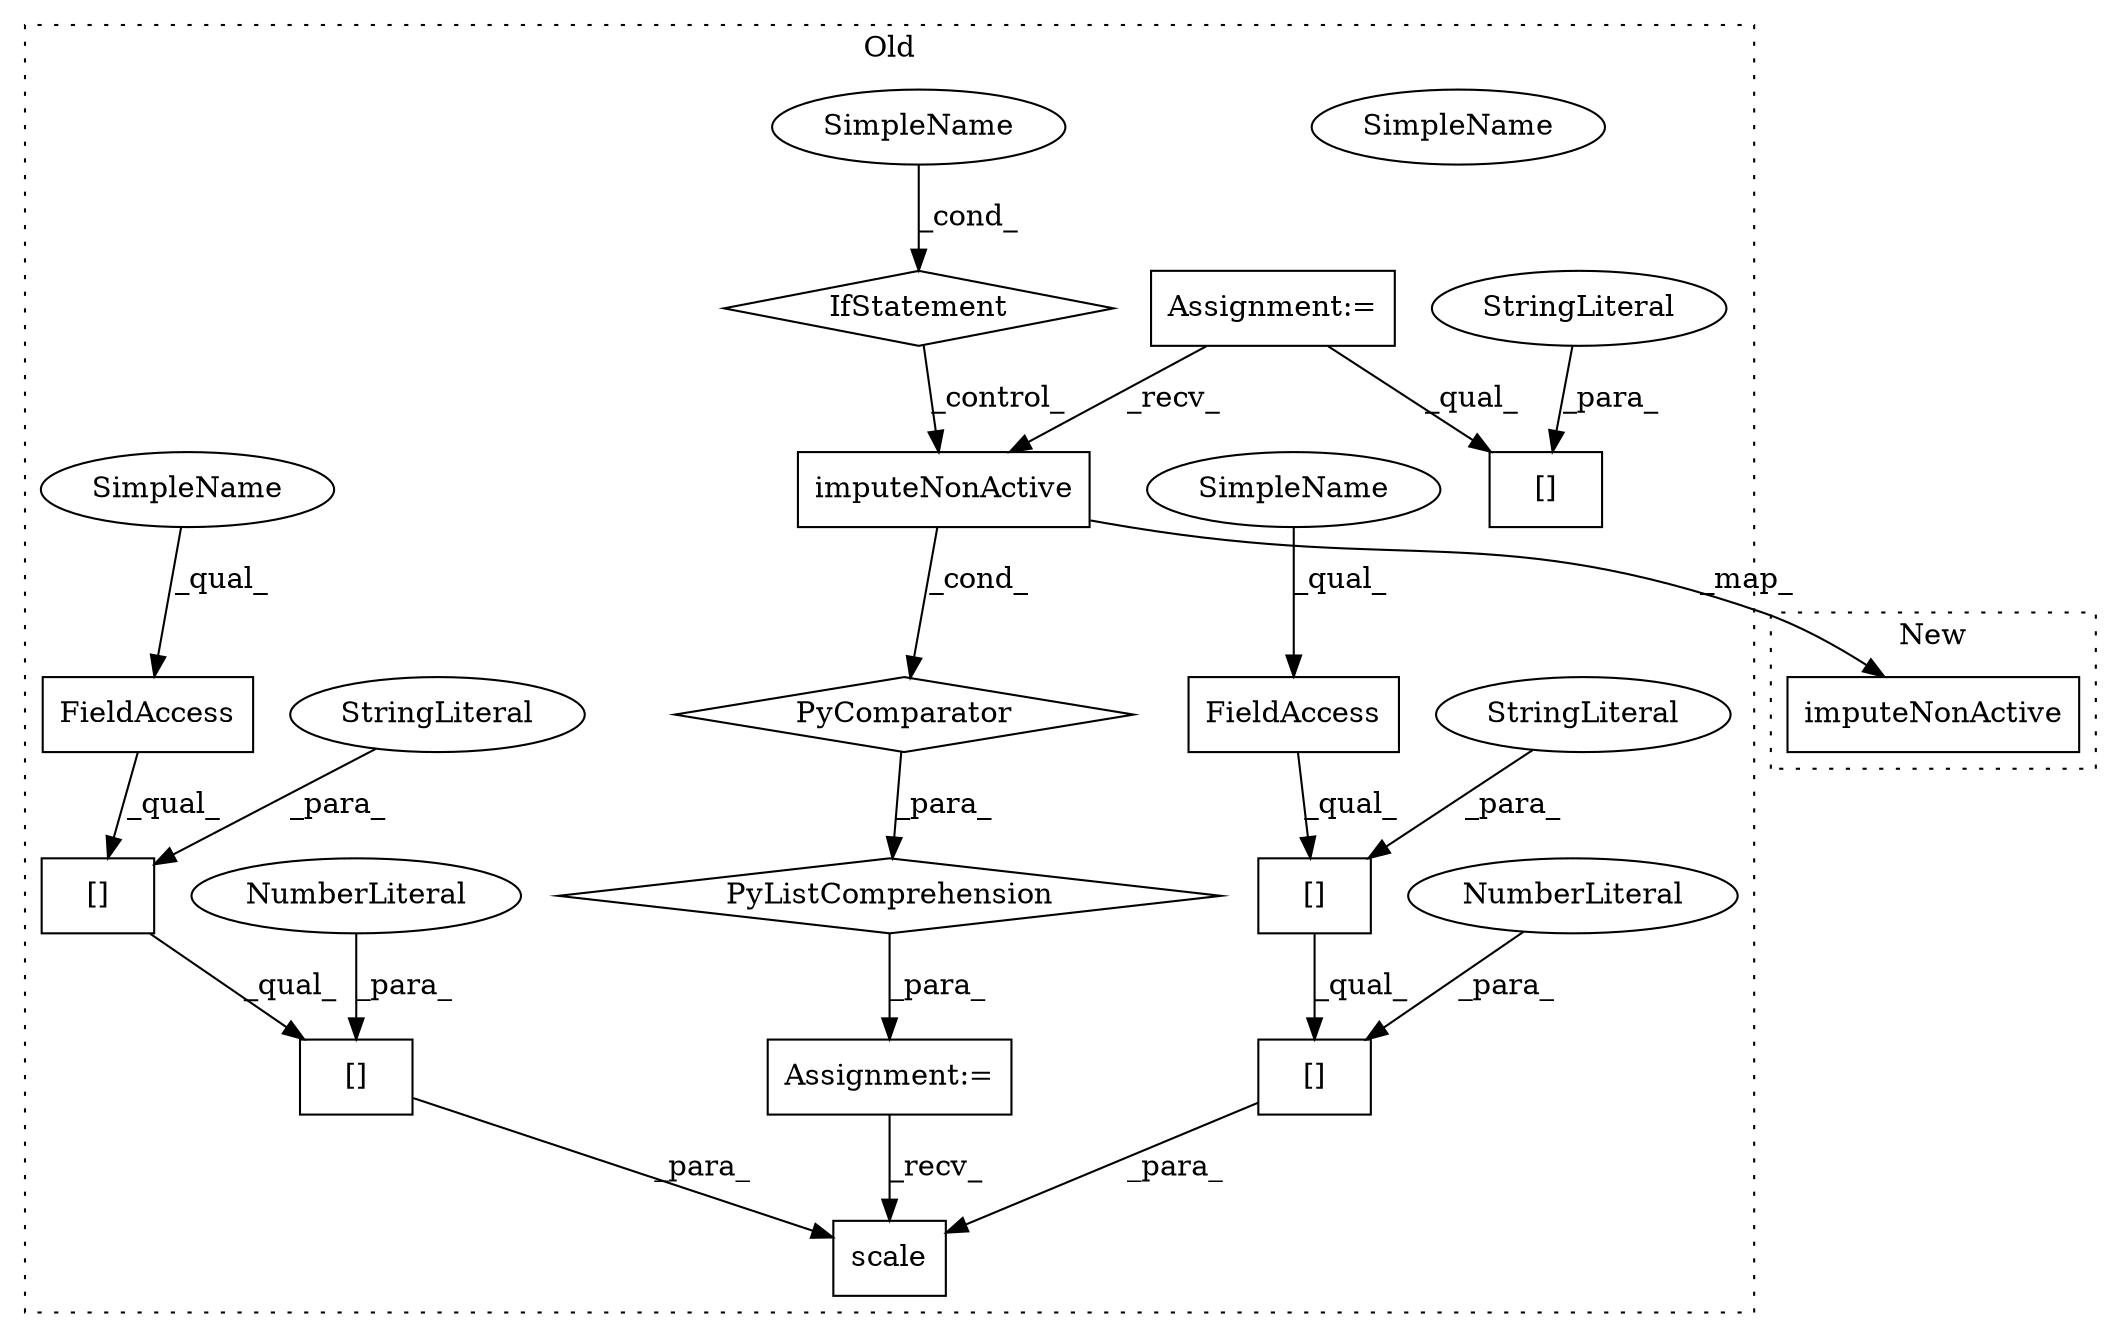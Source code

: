 digraph G {
subgraph cluster0 {
1 [label="imputeNonActive" a="32" s="1501" l="17" shape="box"];
3 [label="PyComparator" a="113" s="1576" l="24" shape="diamond"];
4 [label="scale" a="32" s="1630,1683" l="6,1" shape="box"];
5 [label="[]" a="2" s="1636,1658" l="21,1" shape="box"];
6 [label="NumberLiteral" a="34" s="1657" l="1" shape="ellipse"];
7 [label="[]" a="2" s="1636,1655" l="12,1" shape="box"];
8 [label="SimpleName" a="42" s="1595" l="5" shape="ellipse"];
9 [label="IfStatement" a="25" s="1576" l="24" shape="diamond"];
10 [label="[]" a="2" s="1660,1682" l="21,1" shape="box"];
11 [label="NumberLiteral" a="34" s="1681" l="1" shape="ellipse"];
12 [label="[]" a="2" s="1660,1679" l="12,1" shape="box"];
13 [label="FieldAccess" a="22" s="1636" l="11" shape="box"];
14 [label="FieldAccess" a="22" s="1660" l="11" shape="box"];
15 [label="Assignment:=" a="7" s="1576" l="24" shape="box"];
16 [label="[]" a="2" s="1488,1498" l="2,1" shape="box"];
17 [label="Assignment:=" a="7" s="1452" l="12" shape="box"];
18 [label="PyListComprehension" a="109" s="1464" l="144" shape="diamond"];
19 [label="StringLiteral" a="45" s="1490" l="8" shape="ellipse"];
20 [label="StringLiteral" a="45" s="1672" l="7" shape="ellipse"];
21 [label="StringLiteral" a="45" s="1648" l="7" shape="ellipse"];
22 [label="SimpleName" a="42" s="1660" l="4" shape="ellipse"];
23 [label="SimpleName" a="42" s="1636" l="4" shape="ellipse"];
24 [label="SimpleName" a="42" s="1595" l="5" shape="ellipse"];
label = "Old";
style="dotted";
}
subgraph cluster1 {
2 [label="imputeNonActive" a="32" s="1501" l="17" shape="box"];
label = "New";
style="dotted";
}
1 -> 2 [label="_map_"];
1 -> 3 [label="_cond_"];
3 -> 18 [label="_para_"];
5 -> 4 [label="_para_"];
6 -> 5 [label="_para_"];
7 -> 5 [label="_qual_"];
9 -> 1 [label="_control_"];
10 -> 4 [label="_para_"];
11 -> 10 [label="_para_"];
12 -> 10 [label="_qual_"];
13 -> 7 [label="_qual_"];
14 -> 12 [label="_qual_"];
15 -> 1 [label="_recv_"];
15 -> 16 [label="_qual_"];
17 -> 4 [label="_recv_"];
18 -> 17 [label="_para_"];
19 -> 16 [label="_para_"];
20 -> 12 [label="_para_"];
21 -> 7 [label="_para_"];
22 -> 14 [label="_qual_"];
23 -> 13 [label="_qual_"];
24 -> 9 [label="_cond_"];
}